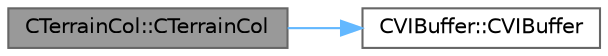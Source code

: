 digraph "CTerrainCol::CTerrainCol"
{
 // LATEX_PDF_SIZE
  bgcolor="transparent";
  edge [fontname=Helvetica,fontsize=10,labelfontname=Helvetica,labelfontsize=10];
  node [fontname=Helvetica,fontsize=10,shape=box,height=0.2,width=0.4];
  rankdir="LR";
  Node1 [id="Node000001",label="CTerrainCol::CTerrainCol",height=0.2,width=0.4,color="gray40", fillcolor="grey60", style="filled", fontcolor="black",tooltip=" "];
  Node1 -> Node2 [id="edge2_Node000001_Node000002",color="steelblue1",style="solid",tooltip=" "];
  Node2 [id="Node000002",label="CVIBuffer::CVIBuffer",height=0.2,width=0.4,color="grey40", fillcolor="white", style="filled",URL="$class_c_v_i_buffer.html#a4843c93fb33f16a227a743937e06d215",tooltip=" "];
}
